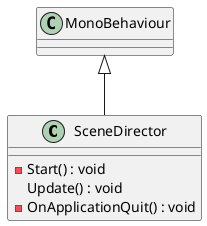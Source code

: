 @startuml
class SceneDirector {
    - Start() : void
    Update() : void
    - OnApplicationQuit() : void
}
MonoBehaviour <|-- SceneDirector
@enduml
